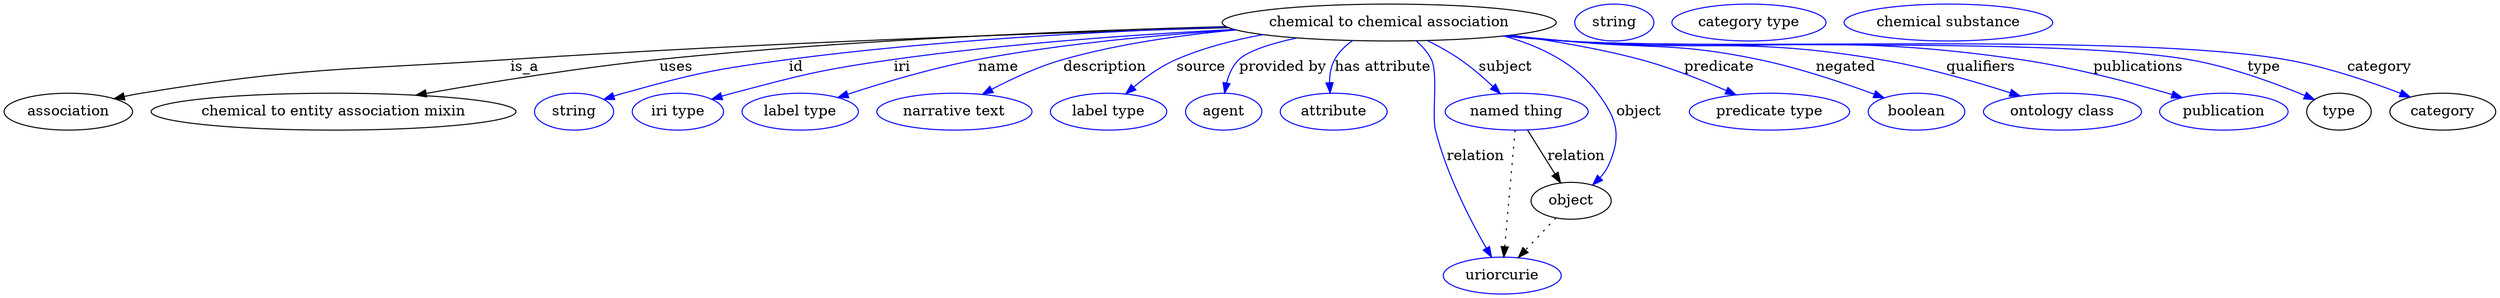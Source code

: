 digraph {
	graph [bb="0,0,2422.7,283"];
	node [label="\N"];
	"chemical to chemical association"	[height=0.5,
		label="chemical to chemical association",
		pos="1347.4,265",
		width=4.5135];
	association	[height=0.5,
		pos="62.394,178",
		width=1.7332];
	"chemical to chemical association" -> association	[label=is_a,
		lp="506.39,221.5",
		pos="e,107.14,190.59 1191.2,260 1019.7,255.05 736.24,245.22 492.39,229 332.96,218.4 292.09,221.76 134.39,196 128.71,195.07 122.81,193.95 \
116.94,192.72"];
	"chemical to entity association mixin"	[height=0.5,
		pos="320.39,178",
		width=4.9287];
	"chemical to chemical association" -> "chemical to entity association mixin"	[label=uses,
		lp="653.89,221.5",
		pos="e,400.54,194.08 1188.8,261.04 1044.6,257.2 826.29,248.5 637.39,229 560.46,221.06 473.74,207.03 410.48,195.85"];
	id	[color=blue,
		height=0.5,
		label=string,
		pos="554.39,178",
		width=1.0652];
	"chemical to chemical association" -> id	[color=blue,
		label=id,
		lp="770.39,221.5",
		pos="e,583.38,189.99 1189.7,260.62 1071.9,256.63 907.02,247.93 763.39,229 690.98,219.46 672.77,215.57 602.39,196 599.29,195.14 596.09,\
194.17 592.89,193.15",
		style=solid];
	iri	[color=blue,
		height=0.5,
		label="iri type",
		pos="655.39,178",
		width=1.2277];
	"chemical to chemical association" -> iri	[color=blue,
		label=iri,
		lp="873.39,221.5",
		pos="e,688.32,190.14 1196.5,258.27 1101.2,253.36 975.69,244.52 865.39,229 794.79,219.06 777.32,214.25 708.39,196 705.02,195.11 701.55,\
194.13 698.07,193.11",
		style=solid];
	name	[color=blue,
		height=0.5,
		label="label type",
		pos="774.39,178",
		width=1.5707];
	"chemical to chemical association" -> name	[color=blue,
		label=name,
		lp="967.39,221.5",
		pos="e,811.02,191.84 1198.3,257.84 1122.7,252.98 1029.6,244.33 947.39,229 903.76,220.86 855.31,206.37 820.81,195.08",
		style=solid];
	description	[color=blue,
		height=0.5,
		label="narrative text",
		pos="924.39,178",
		width=2.0943];
	"chemical to chemical association" -> description	[color=blue,
		label=description,
		lp="1070.9,221.5",
		pos="e,951.75,195 1198.3,257.73 1144.6,252.82 1084.1,244.17 1030.4,229 1006.2,222.17 980.71,210.3 960.78,199.84",
		style=solid];
	source	[color=blue,
		height=0.5,
		label="label type",
		pos="1074.4,178",
		width=1.5707];
	"chemical to chemical association" -> source	[color=blue,
		label=source,
		lp="1164.4,221.5",
		pos="e,1091.1,195.34 1224.5,253.17 1196.1,247.98 1166.6,240.31 1140.4,229 1125.3,222.47 1110.5,211.77 1098.7,201.94",
		style=solid];
	"provided by"	[color=blue,
		height=0.5,
		label=agent,
		pos="1186.4,178",
		width=1.0291];
	"chemical to chemical association" -> "provided by"	[color=blue,
		label="provided by",
		lp="1243.9,221.5",
		pos="e,1187.3,196.08 1257.5,249.97 1232.8,244.52 1210.4,237.51 1201.4,229 1195,222.98 1191.3,214.38 1189.2,206",
		style=solid];
	"has attribute"	[color=blue,
		height=0.5,
		label=attribute,
		pos="1293.4,178",
		width=1.4443];
	"chemical to chemical association" -> "has attribute"	[color=blue,
		label="has attribute",
		lp="1341.4,221.5",
		pos="e,1289.9,196.23 1311.6,247.31 1304.8,242.41 1298.4,236.34 1294.4,229 1290.6,222.2 1289.4,214.06 1289.4,206.33",
		style=solid];
	subject	[color=blue,
		height=0.5,
		label="named thing",
		pos="1471.4,178",
		width=1.9318];
	"chemical to chemical association" -> subject	[color=blue,
		label=subject,
		lp="1460.4,221.5",
		pos="e,1455.5,195.56 1384.6,247.41 1395.2,242.08 1406.6,235.79 1416.4,229 1427.5,221.33 1438.7,211.57 1448.1,202.72",
		style=solid];
	predicate	[color=blue,
		height=0.5,
		label="predicate type",
		pos="1717.4,178",
		width=2.1665];
	"chemical to chemical association" -> predicate	[color=blue,
		label=predicate,
		lp="1668.4,221.5",
		pos="e,1684.7,194.45 1466.1,252.66 1506.3,247.33 1551.2,239.7 1591.4,229 1620.2,221.33 1651.4,209.01 1675.5,198.52",
		style=solid];
	relation	[color=blue,
		height=0.5,
		label=uriorcurie,
		pos="1457.4,18",
		width=1.5887];
	"chemical to chemical association" -> relation	[color=blue,
		label=relation,
		lp="1431.4,134.5",
		pos="e,1446.9,36.019 1373.7,247 1379.5,241.93 1385,235.87 1388.4,229 1395.2,215.24 1388.7,174.91 1392.4,160 1402.9,117.63 1426.1,72.455 \
1441.8,44.97",
		style=solid];
	negated	[color=blue,
		height=0.5,
		label=boolean,
		pos="1860.4,178",
		width=1.2999];
	"chemical to chemical association" -> negated	[color=blue,
		label=negated,
		lp="1791.4,221.5",
		pos="e,1829.1,191.4 1464,252.44 1482.5,250.61 1501.5,248.75 1519.4,247 1602.5,238.89 1624.6,245.99 1706.4,229 1745.6,220.84 1788.9,206.26 \
1819.6,194.95",
		style=solid];
	qualifiers	[color=blue,
		height=0.5,
		label="ontology class",
		pos="2001.4,178",
		width=2.1304];
	"chemical to chemical association" -> qualifiers	[color=blue,
		label=qualifiers,
		lp="1922.9,221.5",
		pos="e,1960.5,193.29 1461.1,252.12 1480.6,250.27 1500.5,248.49 1519.4,247 1654.8,236.32 1690.5,251.59 1824.4,229 1867.9,221.67 1915.9,\
207.71 1951,196.4",
		style=solid];
	publications	[color=blue,
		height=0.5,
		label=publication,
		pos="2158.4,178",
		width=1.7332];
	"chemical to chemical association" -> publications	[color=blue,
		label=publications,
		lp="2076.4,221.5",
		pos="e,2117.9,191.84 1459.7,251.96 1479.6,250.09 1500.1,248.35 1519.4,247 1715.1,233.35 1766.3,257.16 1960.4,229 2011.5,221.59 2068.5,\
206.42 2108.2,194.73",
		style=solid];
	type	[height=0.5,
		pos="2270.4,178",
		width=0.86659];
	"chemical to chemical association" -> type	[color=blue,
		label=type,
		lp="2198.4,221.5",
		pos="e,2246.7,189.79 1458.8,251.86 1478.9,249.99 1499.8,248.26 1519.4,247 1653.6,238.38 1991.8,251.37 2124.4,229 2164.5,222.23 2208.4,\
205.9 2237.5,193.74",
		style=solid];
	category	[height=0.5,
		pos="2371.4,178",
		width=1.4263];
	"chemical to chemical association" -> category	[color=blue,
		label=category,
		lp="2309.9,221.5",
		pos="e,2339.8,192.3 1458.3,251.84 1478.6,249.96 1499.6,248.23 1519.4,247 1674.5,237.35 2065.3,255.41 2218.4,229 2257.4,222.27 2300.1,\
207.68 2330.4,195.98",
		style=solid];
	object	[height=0.5,
		pos="1524.4,91",
		width=1.0832];
	"chemical to chemical association" -> object	[color=blue,
		label=object,
		lp="1590.4,178",
		pos="e,1545.4,106.44 1459,251.86 1493.8,242.26 1528.7,225.41 1550.4,196 1568.8,170.99 1573.7,155.52 1561.4,127 1559.3,122.15 1556.2,117.66 \
1552.6,113.62",
		style=solid];
	subject -> relation	[pos="e,1458.9,36.188 1469.9,159.79 1467.5,132.48 1462.7,78.994 1459.8,46.38",
		style=dotted];
	subject -> object	[label=relation,
		lp="1529.4,134.5",
		pos="e,1514,108.6 1482.1,159.8 1489.8,147.54 1500.2,130.87 1508.7,117.13"];
	association_type	[color=blue,
		height=0.5,
		label=string,
		pos="1566.4,265",
		width=1.0652];
	association_category	[color=blue,
		height=0.5,
		label="category type",
		pos="1697.4,265",
		width=2.0762];
	object -> relation	[pos="e,1473.2,35.702 1509.5,74.243 1500.9,65.127 1489.9,53.465 1480.2,43.208",
		style=dotted];
	"chemical to chemical association_object"	[color=blue,
		height=0.5,
		label="chemical substance",
		pos="1891.4,265",
		width=2.8164];
}
